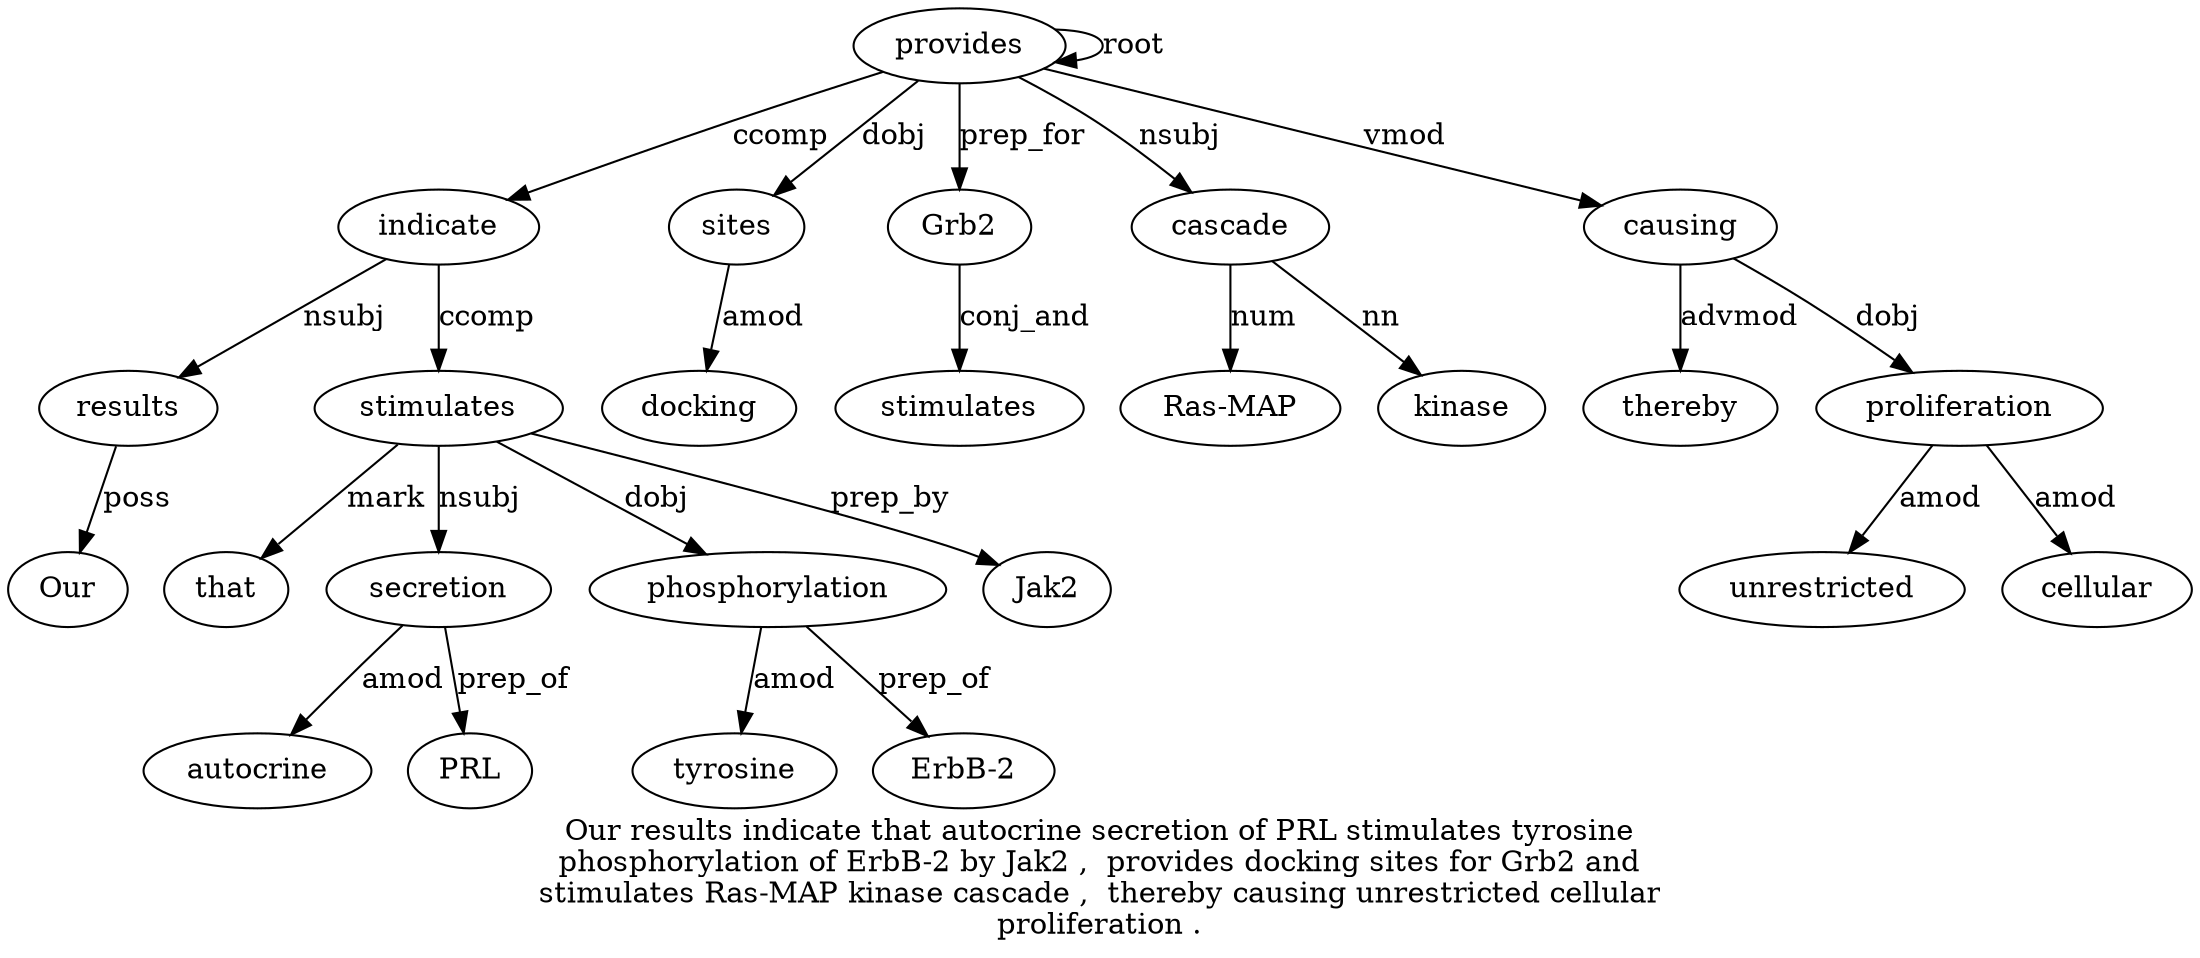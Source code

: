 digraph "Our results indicate that autocrine secretion of PRL stimulates tyrosine phosphorylation of ErbB-2 by Jak2 ,  provides docking sites for Grb2 and stimulates Ras-MAP kinase cascade ,  thereby causing unrestricted cellular proliferation ." {
label="Our results indicate that autocrine secretion of PRL stimulates tyrosine
phosphorylation of ErbB-2 by Jak2 ,  provides docking sites for Grb2 and
stimulates Ras-MAP kinase cascade ,  thereby causing unrestricted cellular
proliferation .";
results2 [style=filled, fillcolor=white, label=results];
Our1 [style=filled, fillcolor=white, label=Our];
results2 -> Our1  [label=poss];
indicate3 [style=filled, fillcolor=white, label=indicate];
indicate3 -> results2  [label=nsubj];
provides17 [style=filled, fillcolor=white, label=provides];
provides17 -> indicate3  [label=ccomp];
stimulates9 [style=filled, fillcolor=white, label=stimulates];
that4 [style=filled, fillcolor=white, label=that];
stimulates9 -> that4  [label=mark];
secretion6 [style=filled, fillcolor=white, label=secretion];
autocrine5 [style=filled, fillcolor=white, label=autocrine];
secretion6 -> autocrine5  [label=amod];
stimulates9 -> secretion6  [label=nsubj];
PRL8 [style=filled, fillcolor=white, label=PRL];
secretion6 -> PRL8  [label=prep_of];
indicate3 -> stimulates9  [label=ccomp];
phosphorylation11 [style=filled, fillcolor=white, label=phosphorylation];
tyrosine10 [style=filled, fillcolor=white, label=tyrosine];
phosphorylation11 -> tyrosine10  [label=amod];
stimulates9 -> phosphorylation11  [label=dobj];
"ErbB-213" [style=filled, fillcolor=white, label="ErbB-2"];
phosphorylation11 -> "ErbB-213"  [label=prep_of];
Jak215 [style=filled, fillcolor=white, label=Jak2];
stimulates9 -> Jak215  [label=prep_by];
provides17 -> provides17  [label=root];
sites19 [style=filled, fillcolor=white, label=sites];
docking18 [style=filled, fillcolor=white, label=docking];
sites19 -> docking18  [label=amod];
provides17 -> sites19  [label=dobj];
Grb221 [style=filled, fillcolor=white, label=Grb2];
provides17 -> Grb221  [label=prep_for];
stimulates23 [style=filled, fillcolor=white, label=stimulates];
Grb221 -> stimulates23  [label=conj_and];
cascade26 [style=filled, fillcolor=white, label=cascade];
"Ras-MAP24" [style=filled, fillcolor=white, label="Ras-MAP"];
cascade26 -> "Ras-MAP24"  [label=num];
kinase25 [style=filled, fillcolor=white, label=kinase];
cascade26 -> kinase25  [label=nn];
provides17 -> cascade26  [label=nsubj];
causing29 [style=filled, fillcolor=white, label=causing];
thereby28 [style=filled, fillcolor=white, label=thereby];
causing29 -> thereby28  [label=advmod];
provides17 -> causing29  [label=vmod];
proliferation32 [style=filled, fillcolor=white, label=proliferation];
unrestricted30 [style=filled, fillcolor=white, label=unrestricted];
proliferation32 -> unrestricted30  [label=amod];
cellular31 [style=filled, fillcolor=white, label=cellular];
proliferation32 -> cellular31  [label=amod];
causing29 -> proliferation32  [label=dobj];
}
